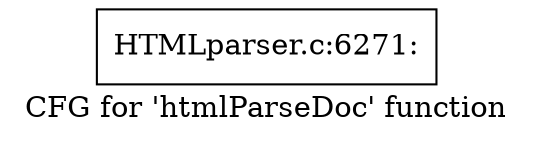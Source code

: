 digraph "CFG for 'htmlParseDoc' function" {
	label="CFG for 'htmlParseDoc' function";

	Node0x3d3af30 [shape=record,label="{HTMLparser.c:6271:}"];
}
